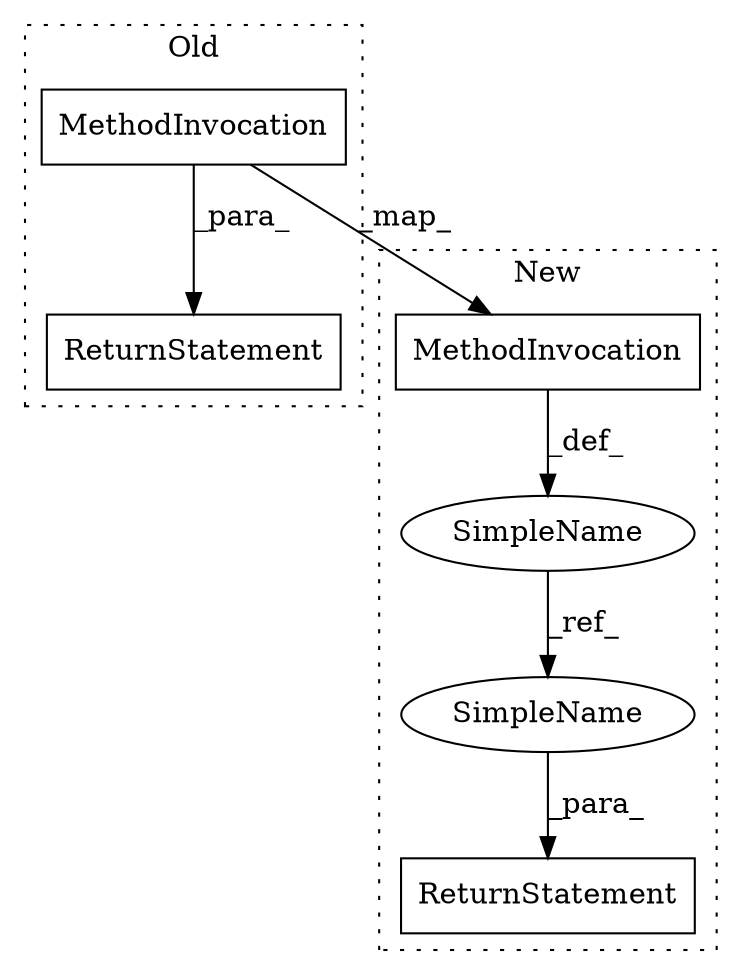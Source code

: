 digraph G {
subgraph cluster0 {
2 [label="MethodInvocation" a="32" s="10701,10778" l="7,1" shape="box"];
4 [label="ReturnStatement" a="41" s="10687" l="7" shape="box"];
label = "Old";
style="dotted";
}
subgraph cluster1 {
1 [label="MethodInvocation" a="32" s="11576,11653" l="7,1" shape="box"];
3 [label="ReturnStatement" a="41" s="11706" l="7" shape="box"];
5 [label="SimpleName" a="42" s="11562" l="6" shape="ellipse"];
6 [label="SimpleName" a="42" s="11713" l="6" shape="ellipse"];
label = "New";
style="dotted";
}
1 -> 5 [label="_def_"];
2 -> 1 [label="_map_"];
2 -> 4 [label="_para_"];
5 -> 6 [label="_ref_"];
6 -> 3 [label="_para_"];
}